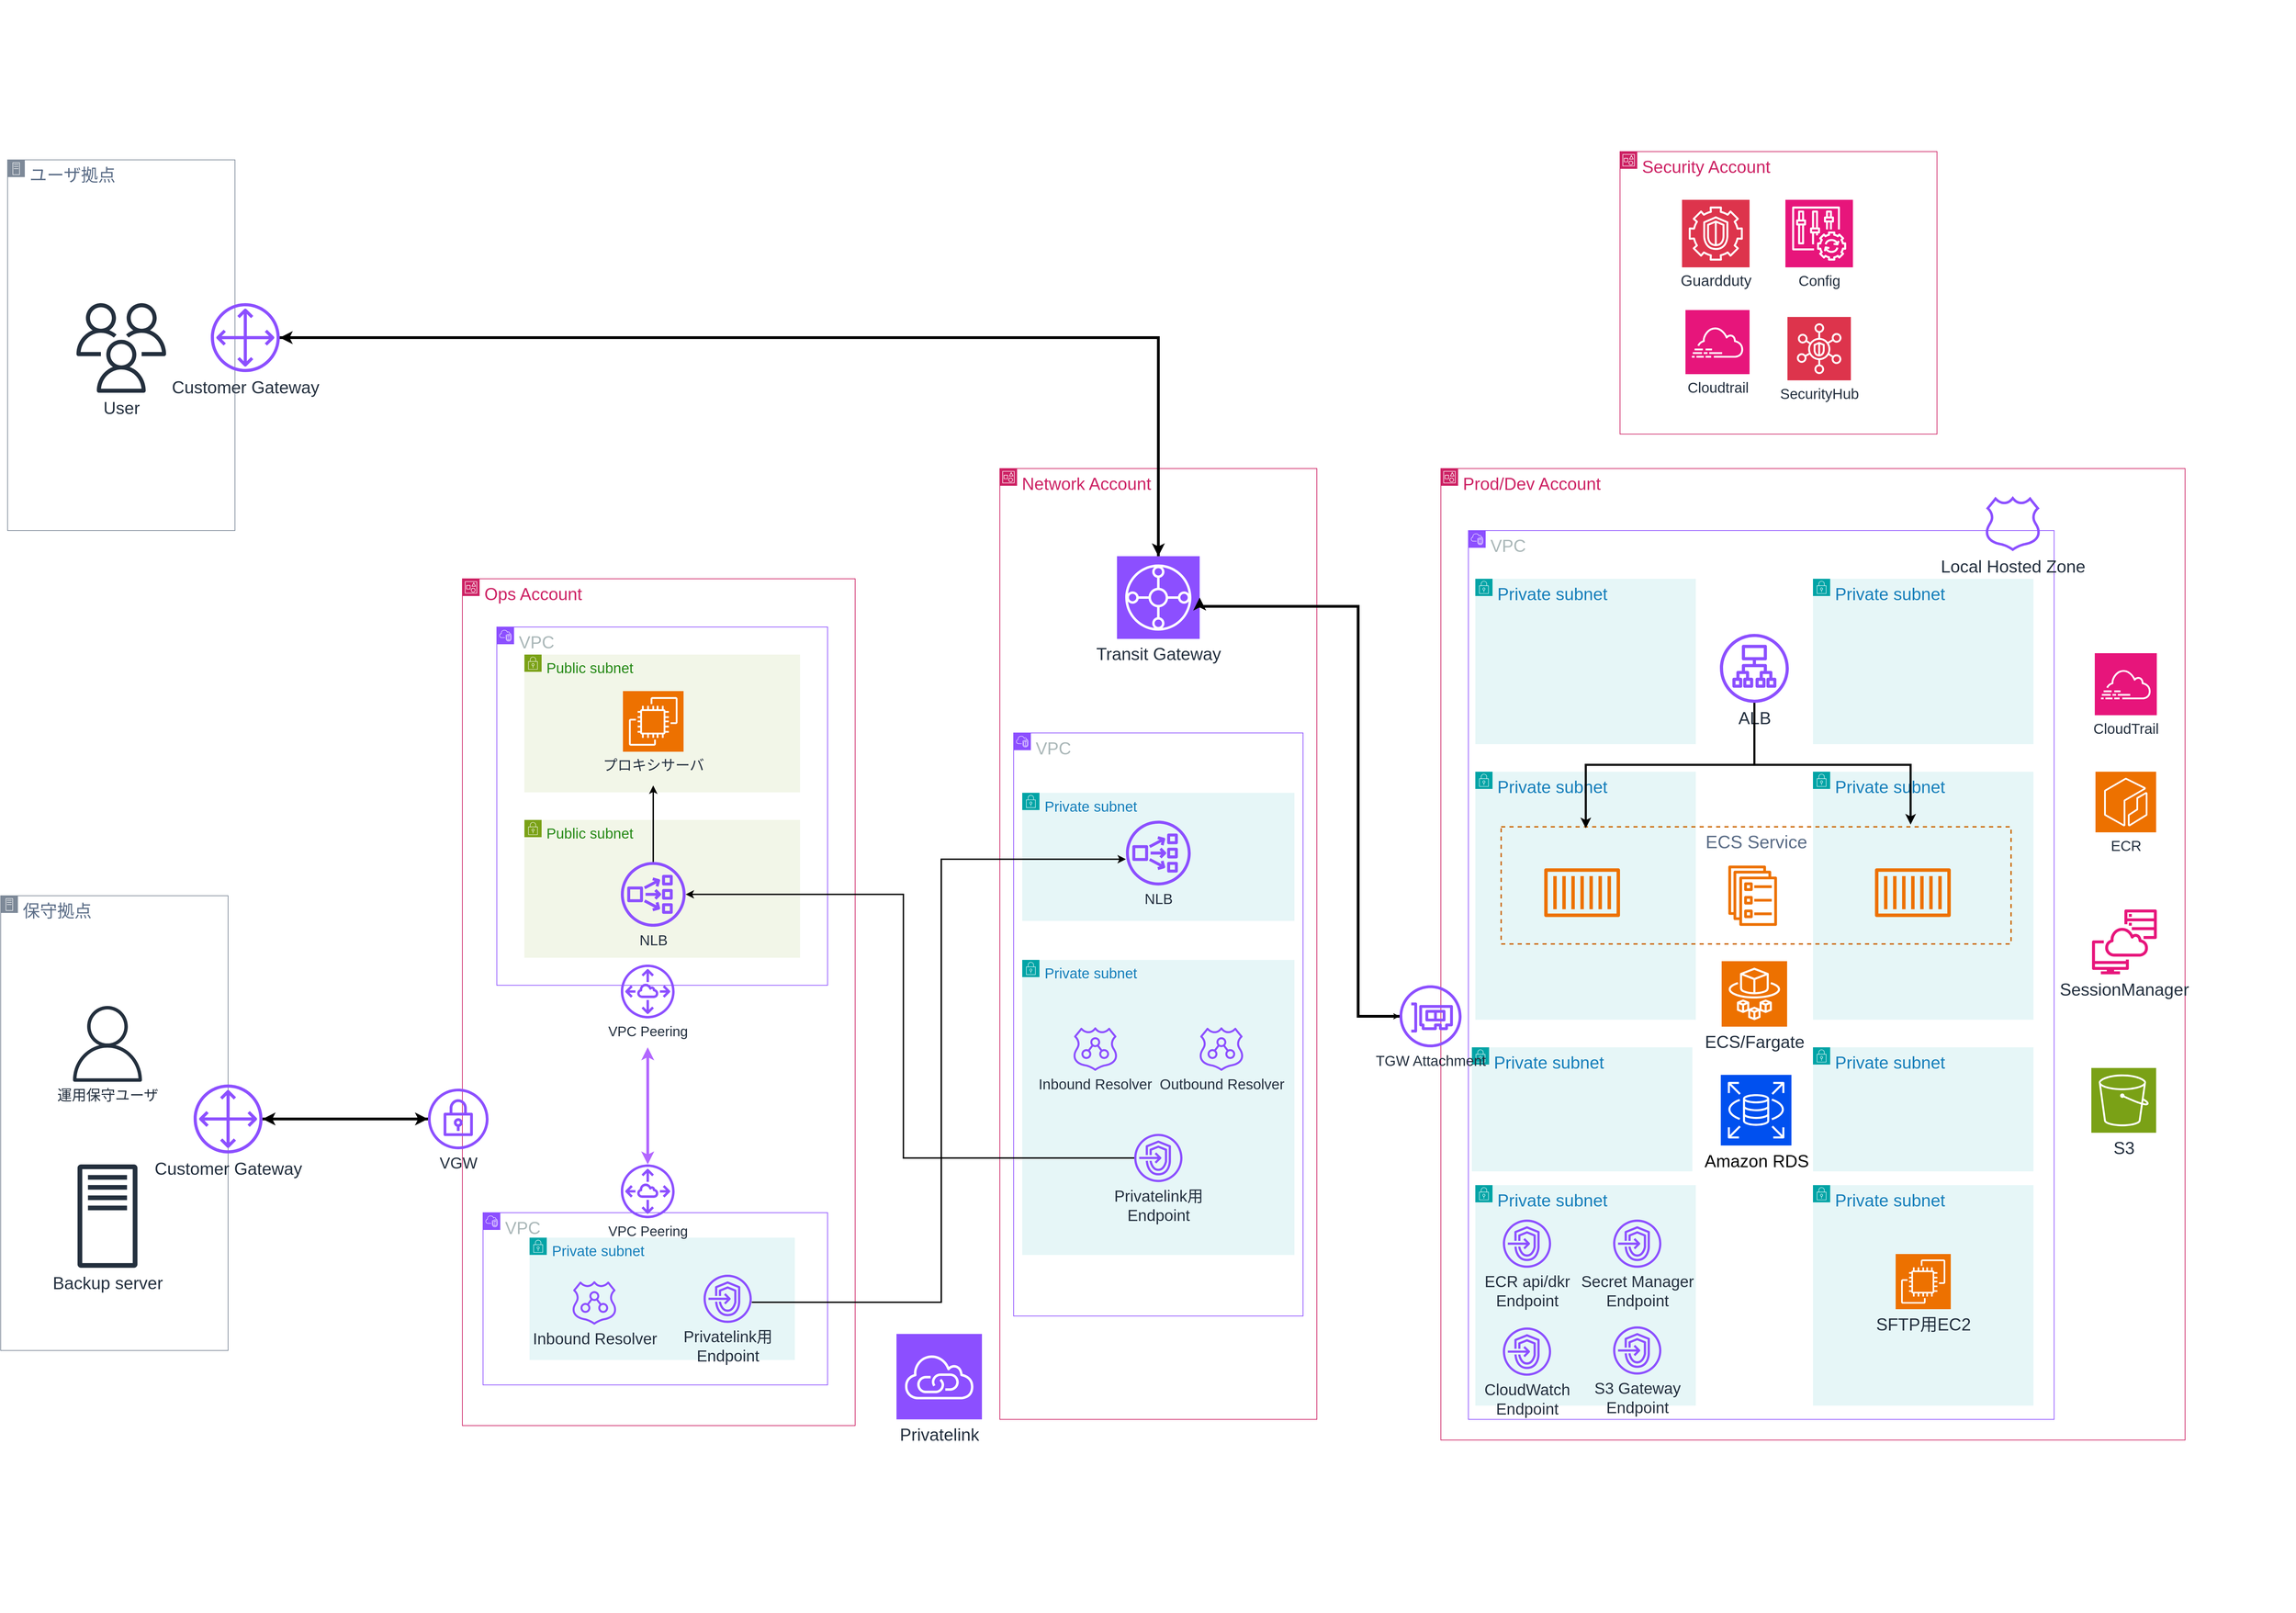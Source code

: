 <mxfile version="28.1.1">
  <diagram name="ページ1" id="Np5TsxLy-JRGm1ShPn-a">
    <mxGraphModel dx="4365" dy="2028" grid="1" gridSize="10" guides="1" tooltips="1" connect="1" arrows="1" fold="1" page="1" pageScale="1" pageWidth="800" pageHeight="800" math="0" shadow="0">
      <root>
        <mxCell id="0" />
        <mxCell id="1" parent="0" />
        <mxCell id="kfL9vk0gZXahbtun0VQe-73" value="Private subnet" style="points=[[0,0],[0.25,0],[0.5,0],[0.75,0],[1,0],[1,0.25],[1,0.5],[1,0.75],[1,1],[0.75,1],[0.5,1],[0.25,1],[0,1],[0,0.75],[0,0.5],[0,0.25]];outlineConnect=0;gradientColor=none;html=1;whiteSpace=wrap;fontSize=25;fontStyle=0;container=0;pointerEvents=0;collapsible=0;recursiveResize=0;shape=mxgraph.aws4.group;grIcon=mxgraph.aws4.group_security_group;grStroke=0;strokeColor=#00A4A6;fillColor=#E6F6F7;verticalAlign=top;align=left;spacingLeft=30;fontColor=#147EBA;dashed=0;" vertex="1" parent="1">
          <mxGeometry x="1995" y="1560" width="320" height="180" as="geometry" />
        </mxCell>
        <mxCell id="kfL9vk0gZXahbtun0VQe-74" value="Private subnet" style="points=[[0,0],[0.25,0],[0.5,0],[0.75,0],[1,0],[1,0.25],[1,0.5],[1,0.75],[1,1],[0.75,1],[0.5,1],[0.25,1],[0,1],[0,0.75],[0,0.5],[0,0.25]];outlineConnect=0;gradientColor=none;html=1;whiteSpace=wrap;fontSize=25;fontStyle=0;container=0;pointerEvents=0;collapsible=0;recursiveResize=0;shape=mxgraph.aws4.group;grIcon=mxgraph.aws4.group_security_group;grStroke=0;strokeColor=#00A4A6;fillColor=#E6F6F7;verticalAlign=top;align=left;spacingLeft=30;fontColor=#147EBA;dashed=0;" vertex="1" parent="1">
          <mxGeometry x="2490" y="1560" width="320" height="180" as="geometry" />
        </mxCell>
        <mxCell id="kfL9vk0gZXahbtun0VQe-71" value="Private subnet" style="points=[[0,0],[0.25,0],[0.5,0],[0.75,0],[1,0],[1,0.25],[1,0.5],[1,0.75],[1,1],[0.75,1],[0.5,1],[0.25,1],[0,1],[0,0.75],[0,0.5],[0,0.25]];outlineConnect=0;gradientColor=none;html=1;whiteSpace=wrap;fontSize=25;fontStyle=0;container=0;pointerEvents=0;collapsible=0;recursiveResize=0;shape=mxgraph.aws4.group;grIcon=mxgraph.aws4.group_security_group;grStroke=0;strokeColor=#00A4A6;fillColor=#E6F6F7;verticalAlign=top;align=left;spacingLeft=30;fontColor=#147EBA;dashed=0;" vertex="1" parent="1">
          <mxGeometry x="2000" y="1160" width="320" height="360" as="geometry" />
        </mxCell>
        <mxCell id="kfL9vk0gZXahbtun0VQe-72" value="Private subnet" style="points=[[0,0],[0.25,0],[0.5,0],[0.75,0],[1,0],[1,0.25],[1,0.5],[1,0.75],[1,1],[0.75,1],[0.5,1],[0.25,1],[0,1],[0,0.75],[0,0.5],[0,0.25]];outlineConnect=0;gradientColor=none;html=1;whiteSpace=wrap;fontSize=25;fontStyle=0;container=0;pointerEvents=0;collapsible=0;recursiveResize=0;shape=mxgraph.aws4.group;grIcon=mxgraph.aws4.group_security_group;grStroke=0;strokeColor=#00A4A6;fillColor=#E6F6F7;verticalAlign=top;align=left;spacingLeft=30;fontColor=#147EBA;dashed=0;" vertex="1" parent="1">
          <mxGeometry x="2490" y="1160" width="320" height="360" as="geometry" />
        </mxCell>
        <mxCell id="kfL9vk0gZXahbtun0VQe-1" value="VPC" style="points=[[0,0],[0.25,0],[0.5,0],[0.75,0],[1,0],[1,0.25],[1,0.5],[1,0.75],[1,1],[0.75,1],[0.5,1],[0.25,1],[0,1],[0,0.75],[0,0.5],[0,0.25]];outlineConnect=0;gradientColor=none;html=1;whiteSpace=wrap;fontSize=25;fontStyle=0;container=1;pointerEvents=0;collapsible=0;recursiveResize=0;shape=mxgraph.aws4.group;grIcon=mxgraph.aws4.group_vpc2;strokeColor=#8C4FFF;fillColor=none;verticalAlign=top;align=left;spacingLeft=30;fontColor=#AAB7B8;dashed=0;" vertex="1" parent="1">
          <mxGeometry x="1990" y="810" width="850" height="1290" as="geometry" />
        </mxCell>
        <mxCell id="kfL9vk0gZXahbtun0VQe-3" style="edgeStyle=orthogonalEdgeStyle;rounded=0;orthogonalLoop=1;jettySize=auto;html=1;exitX=0.5;exitY=1;exitDx=0;exitDy=0;fontSize=25;" edge="1" parent="1">
          <mxGeometry relative="1" as="geometry">
            <mxPoint x="40" y="1800" as="sourcePoint" />
            <mxPoint x="40" y="1800" as="targetPoint" />
          </mxGeometry>
        </mxCell>
        <mxCell id="kfL9vk0gZXahbtun0VQe-4" value="Amazon RDS" style="sketch=0;points=[[0,0,0],[0.25,0,0],[0.5,0,0],[0.75,0,0],[1,0,0],[0,1,0],[0.25,1,0],[0.5,1,0],[0.75,1,0],[1,1,0],[0,0.25,0],[0,0.5,0],[0,0.75,0],[1,0.25,0],[1,0.5,0],[1,0.75,0]];outlineConnect=0;fillColor=#0050ef;strokeColor=#FFFFFF;dashed=0;verticalLabelPosition=bottom;verticalAlign=top;align=center;html=1;fontSize=25;fontStyle=0;aspect=fixed;shape=mxgraph.aws4.resourceIcon;resIcon=mxgraph.aws4.rds;fontColor=light-dark(#000000, #121212);" vertex="1" parent="1">
          <mxGeometry x="2356.25" y="1600" width="102.5" height="102.5" as="geometry" />
        </mxCell>
        <mxCell id="kfL9vk0gZXahbtun0VQe-5" value="" style="sketch=0;outlineConnect=0;fontColor=#232F3E;gradientColor=none;fillColor=#ED7100;strokeColor=none;dashed=0;verticalLabelPosition=bottom;verticalAlign=top;align=center;html=1;fontSize=25;fontStyle=0;aspect=fixed;pointerEvents=1;shape=mxgraph.aws4.ecs_service;" vertex="1" parent="1">
          <mxGeometry x="2365" y="1296.25" width="75" height="87.5" as="geometry" />
        </mxCell>
        <mxCell id="kfL9vk0gZXahbtun0VQe-6" value="ALB" style="sketch=0;outlineConnect=0;fontColor=#232F3E;gradientColor=none;fillColor=#8C4FFF;strokeColor=none;dashed=0;verticalLabelPosition=bottom;verticalAlign=top;align=center;html=1;fontSize=25;fontStyle=0;aspect=fixed;pointerEvents=1;shape=mxgraph.aws4.application_load_balancer;" vertex="1" parent="1">
          <mxGeometry x="2355" y="960" width="100" height="100" as="geometry" />
        </mxCell>
        <mxCell id="kfL9vk0gZXahbtun0VQe-7" value="Private subnet" style="points=[[0,0],[0.25,0],[0.5,0],[0.75,0],[1,0],[1,0.25],[1,0.5],[1,0.75],[1,1],[0.75,1],[0.5,1],[0.25,1],[0,1],[0,0.75],[0,0.5],[0,0.25]];outlineConnect=0;gradientColor=none;html=1;whiteSpace=wrap;fontSize=25;fontStyle=0;container=0;pointerEvents=0;collapsible=0;recursiveResize=0;shape=mxgraph.aws4.group;grIcon=mxgraph.aws4.group_security_group;grStroke=0;strokeColor=#00A4A6;fillColor=#E6F6F7;verticalAlign=top;align=left;spacingLeft=30;fontColor=#147EBA;dashed=0;" vertex="1" parent="1">
          <mxGeometry x="2000" y="880" width="320" height="240" as="geometry" />
        </mxCell>
        <mxCell id="kfL9vk0gZXahbtun0VQe-9" value="S3&lt;div&gt;&lt;br&gt;&lt;/div&gt;" style="sketch=0;points=[[0,0,0],[0.25,0,0],[0.5,0,0],[0.75,0,0],[1,0,0],[0,1,0],[0.25,1,0],[0.5,1,0],[0.75,1,0],[1,1,0],[0,0.25,0],[0,0.5,0],[0,0.75,0],[1,0.25,0],[1,0.5,0],[1,0.75,0]];outlineConnect=0;fontColor=#232F3E;fillColor=#7AA116;strokeColor=#ffffff;dashed=0;verticalLabelPosition=bottom;verticalAlign=top;align=center;html=1;fontSize=25;fontStyle=0;aspect=fixed;shape=mxgraph.aws4.resourceIcon;resIcon=mxgraph.aws4.s3;" vertex="1" parent="1">
          <mxGeometry x="2894" y="1590" width="94" height="94" as="geometry" />
        </mxCell>
        <mxCell id="kfL9vk0gZXahbtun0VQe-11" value="" style="sketch=0;outlineConnect=0;fontColor=#232F3E;gradientColor=none;fillColor=#ED7100;strokeColor=none;dashed=0;verticalLabelPosition=bottom;verticalAlign=top;align=center;html=1;fontSize=25;fontStyle=0;aspect=fixed;pointerEvents=1;shape=mxgraph.aws4.container_1;" vertex="1" parent="1">
          <mxGeometry x="2100" y="1296.25" width="110" height="78.57" as="geometry" />
        </mxCell>
        <mxCell id="kfL9vk0gZXahbtun0VQe-26" value="ECS/Fargate" style="sketch=0;points=[[0,0,0],[0.25,0,0],[0.5,0,0],[0.75,0,0],[1,0,0],[0,1,0],[0.25,1,0],[0.5,1,0],[0.75,1,0],[1,1,0],[0,0.25,0],[0,0.5,0],[0,0.75,0],[1,0.25,0],[1,0.5,0],[1,0.75,0]];outlineConnect=0;fontColor=#232F3E;fillColor=#ED7100;strokeColor=#ffffff;dashed=0;verticalLabelPosition=bottom;verticalAlign=top;align=center;html=1;fontSize=25;fontStyle=0;aspect=fixed;shape=mxgraph.aws4.resourceIcon;resIcon=mxgraph.aws4.fargate;" vertex="1" parent="1">
          <mxGeometry x="2357.5" y="1435" width="95" height="95" as="geometry" />
        </mxCell>
        <mxCell id="kfL9vk0gZXahbtun0VQe-33" value="&lt;span style=&quot;background-color: transparent; color: light-dark(rgb(205, 34, 100), rgb(255, 137, 194));&quot;&gt;Prod/Dev Account&lt;/span&gt;" style="points=[[0,0],[0.25,0],[0.5,0],[0.75,0],[1,0],[1,0.25],[1,0.5],[1,0.75],[1,1],[0.75,1],[0.5,1],[0.25,1],[0,1],[0,0.75],[0,0.5],[0,0.25]];outlineConnect=0;gradientColor=none;html=1;whiteSpace=wrap;fontSize=25;fontStyle=0;container=0;pointerEvents=0;collapsible=0;recursiveResize=0;shape=mxgraph.aws4.group;grIcon=mxgraph.aws4.group_account;strokeColor=#CD2264;fillColor=none;verticalAlign=top;align=left;spacingLeft=30;fontColor=#CD2264;dashed=0;" vertex="1" parent="1">
          <mxGeometry x="1950" y="720" width="1080" height="1410" as="geometry" />
        </mxCell>
        <mxCell id="kfL9vk0gZXahbtun0VQe-35" value="SessionManager" style="sketch=0;outlineConnect=0;fontColor=#232F3E;gradientColor=none;fillColor=#E7157B;strokeColor=none;dashed=0;verticalLabelPosition=bottom;verticalAlign=top;align=center;html=1;fontSize=25;fontStyle=0;aspect=fixed;pointerEvents=1;shape=mxgraph.aws4.systems_manager_session_manager;whiteSpace=wrap;" vertex="1" parent="1">
          <mxGeometry x="2895" y="1360" width="94" height="94" as="geometry" />
        </mxCell>
        <mxCell id="kfL9vk0gZXahbtun0VQe-36" value="ユーザ拠点" style="points=[[0,0],[0.25,0],[0.5,0],[0.75,0],[1,0],[1,0.25],[1,0.5],[1,0.75],[1,1],[0.75,1],[0.5,1],[0.25,1],[0,1],[0,0.75],[0,0.5],[0,0.25]];outlineConnect=0;gradientColor=none;html=1;whiteSpace=wrap;fontSize=25;fontStyle=0;container=1;pointerEvents=0;collapsible=0;recursiveResize=0;shape=mxgraph.aws4.group;grIcon=mxgraph.aws4.group_on_premise;strokeColor=#7D8998;fillColor=none;verticalAlign=top;align=left;spacingLeft=30;fontColor=#5A6C86;dashed=0;" vertex="1" parent="1">
          <mxGeometry x="-130" y="272" width="330" height="538" as="geometry" />
        </mxCell>
        <mxCell id="kfL9vk0gZXahbtun0VQe-37" value="User" style="sketch=0;outlineConnect=0;fontColor=#232F3E;gradientColor=none;fillColor=#232F3D;strokeColor=none;dashed=0;verticalLabelPosition=bottom;verticalAlign=top;align=center;html=1;fontSize=25;fontStyle=0;aspect=fixed;pointerEvents=1;shape=mxgraph.aws4.users;" vertex="1" parent="kfL9vk0gZXahbtun0VQe-36">
          <mxGeometry x="100" y="208" width="130" height="130" as="geometry" />
        </mxCell>
        <mxCell id="kfL9vk0gZXahbtun0VQe-66" value="" style="rounded=0;whiteSpace=wrap;html=1;fillColor=none;strokeColor=none;" vertex="1" parent="1">
          <mxGeometry x="3160" y="765" width="30" height="60" as="geometry" />
        </mxCell>
        <mxCell id="kfL9vk0gZXahbtun0VQe-67" value="" style="rounded=0;whiteSpace=wrap;html=1;fillColor=none;strokeColor=none;" vertex="1" parent="1">
          <mxGeometry x="1880" y="40" width="30" height="60" as="geometry" />
        </mxCell>
        <mxCell id="kfL9vk0gZXahbtun0VQe-68" value="" style="rounded=0;whiteSpace=wrap;html=1;fillColor=none;strokeColor=none;" vertex="1" parent="1">
          <mxGeometry x="1870" y="2020" width="30" height="60" as="geometry" />
        </mxCell>
        <mxCell id="kfL9vk0gZXahbtun0VQe-69" value="" style="rounded=0;whiteSpace=wrap;html=1;fillColor=none;strokeColor=none;" vertex="1" parent="1">
          <mxGeometry x="640" y="910" width="30" height="60" as="geometry" />
        </mxCell>
        <mxCell id="kfL9vk0gZXahbtun0VQe-70" value="Private subnet" style="points=[[0,0],[0.25,0],[0.5,0],[0.75,0],[1,0],[1,0.25],[1,0.5],[1,0.75],[1,1],[0.75,1],[0.5,1],[0.25,1],[0,1],[0,0.75],[0,0.5],[0,0.25]];outlineConnect=0;gradientColor=none;html=1;whiteSpace=wrap;fontSize=25;fontStyle=0;container=0;pointerEvents=0;collapsible=0;recursiveResize=0;shape=mxgraph.aws4.group;grIcon=mxgraph.aws4.group_security_group;grStroke=0;strokeColor=#00A4A6;fillColor=#E6F6F7;verticalAlign=top;align=left;spacingLeft=30;fontColor=#147EBA;dashed=0;" vertex="1" parent="1">
          <mxGeometry x="2490" y="880" width="320" height="240" as="geometry" />
        </mxCell>
        <mxCell id="kfL9vk0gZXahbtun0VQe-25" value="ECS Service" style="fillColor=none;strokeColor=#CC6600;dashed=1;verticalAlign=top;fontStyle=0;fontColor=#5A6C86;whiteSpace=wrap;html=1;fontSize=26;container=0;strokeWidth=2;" vertex="1" parent="1">
          <mxGeometry x="2037.5" y="1240" width="740" height="170" as="geometry" />
        </mxCell>
        <mxCell id="kfL9vk0gZXahbtun0VQe-79" value="" style="sketch=0;outlineConnect=0;fontColor=#232F3E;gradientColor=none;fillColor=#ED7100;strokeColor=none;dashed=0;verticalLabelPosition=bottom;verticalAlign=top;align=center;html=1;fontSize=25;fontStyle=0;aspect=fixed;pointerEvents=1;shape=mxgraph.aws4.container_1;" vertex="1" parent="1">
          <mxGeometry x="2580" y="1296.25" width="110" height="78.57" as="geometry" />
        </mxCell>
        <mxCell id="kfL9vk0gZXahbtun0VQe-81" value="Private subnet" style="points=[[0,0],[0.25,0],[0.5,0],[0.75,0],[1,0],[1,0.25],[1,0.5],[1,0.75],[1,1],[0.75,1],[0.5,1],[0.25,1],[0,1],[0,0.75],[0,0.5],[0,0.25]];outlineConnect=0;gradientColor=none;html=1;whiteSpace=wrap;fontSize=25;fontStyle=0;container=0;pointerEvents=0;collapsible=0;recursiveResize=0;shape=mxgraph.aws4.group;grIcon=mxgraph.aws4.group_security_group;grStroke=0;strokeColor=#00A4A6;fillColor=#E6F6F7;verticalAlign=top;align=left;spacingLeft=30;fontColor=#147EBA;dashed=0;" vertex="1" parent="1">
          <mxGeometry x="2000" y="1760" width="320" height="320" as="geometry" />
        </mxCell>
        <mxCell id="kfL9vk0gZXahbtun0VQe-82" value="Private subnet" style="points=[[0,0],[0.25,0],[0.5,0],[0.75,0],[1,0],[1,0.25],[1,0.5],[1,0.75],[1,1],[0.75,1],[0.5,1],[0.25,1],[0,1],[0,0.75],[0,0.5],[0,0.25]];outlineConnect=0;gradientColor=none;html=1;whiteSpace=wrap;fontSize=25;fontStyle=0;container=0;pointerEvents=0;collapsible=0;recursiveResize=0;shape=mxgraph.aws4.group;grIcon=mxgraph.aws4.group_security_group;grStroke=0;strokeColor=#00A4A6;fillColor=#E6F6F7;verticalAlign=top;align=left;spacingLeft=30;fontColor=#147EBA;dashed=0;" vertex="1" parent="1">
          <mxGeometry x="2490" y="1760" width="320" height="320" as="geometry" />
        </mxCell>
        <mxCell id="kfL9vk0gZXahbtun0VQe-16" value="SFTP用EC2" style="sketch=0;points=[[0,0,0],[0.25,0,0],[0.5,0,0],[0.75,0,0],[1,0,0],[0,1,0],[0.25,1,0],[0.5,1,0],[0.75,1,0],[1,1,0],[0,0.25,0],[0,0.5,0],[0,0.75,0],[1,0.25,0],[1,0.5,0],[1,0.75,0]];outlineConnect=0;fontColor=#232F3E;fillColor=#ED7100;strokeColor=#ffffff;dashed=0;verticalLabelPosition=bottom;verticalAlign=top;align=center;html=1;fontSize=25;fontStyle=0;aspect=fixed;shape=mxgraph.aws4.resourceIcon;resIcon=mxgraph.aws4.ec2;" vertex="1" parent="1">
          <mxGeometry x="2610" y="1860" width="80" height="80" as="geometry" />
        </mxCell>
        <mxCell id="kfL9vk0gZXahbtun0VQe-15" value="S3 Gateway&lt;br&gt;Endpoint" style="sketch=0;outlineConnect=0;fontColor=#232F3E;gradientColor=none;fillColor=#8C4FFF;strokeColor=none;dashed=0;verticalLabelPosition=bottom;verticalAlign=top;align=center;html=1;fontSize=23;fontStyle=0;aspect=fixed;pointerEvents=1;shape=mxgraph.aws4.endpoints;" vertex="1" parent="1">
          <mxGeometry x="2200" y="1965" width="70" height="70" as="geometry" />
        </mxCell>
        <mxCell id="kfL9vk0gZXahbtun0VQe-14" value="CloudWatch&lt;br&gt;Endpoint" style="sketch=0;outlineConnect=0;fontColor=#232F3E;gradientColor=none;fillColor=#8C4FFF;strokeColor=none;dashed=0;verticalLabelPosition=bottom;verticalAlign=top;align=center;html=1;fontSize=23;fontStyle=0;aspect=fixed;pointerEvents=1;shape=mxgraph.aws4.endpoints;" vertex="1" parent="1">
          <mxGeometry x="2040" y="1966.66" width="70" height="70" as="geometry" />
        </mxCell>
        <mxCell id="kfL9vk0gZXahbtun0VQe-12" value="Secret Manager&lt;br&gt;Endpoint" style="sketch=0;outlineConnect=0;fontColor=#232F3E;gradientColor=none;fillColor=#8C4FFF;strokeColor=none;dashed=0;verticalLabelPosition=bottom;verticalAlign=top;align=center;html=1;fontSize=23;fontStyle=0;aspect=fixed;pointerEvents=1;shape=mxgraph.aws4.endpoints;" vertex="1" parent="1">
          <mxGeometry x="2200" y="1810" width="70" height="70" as="geometry" />
        </mxCell>
        <mxCell id="kfL9vk0gZXahbtun0VQe-13" value="ECR api/dkr&lt;br&gt;Endpoint" style="sketch=0;outlineConnect=0;fontColor=#232F3E;gradientColor=none;fillColor=#8C4FFF;strokeColor=none;dashed=0;verticalLabelPosition=bottom;verticalAlign=top;align=center;html=1;fontSize=23;fontStyle=0;aspect=fixed;pointerEvents=1;shape=mxgraph.aws4.endpoints;" vertex="1" parent="1">
          <mxGeometry x="2040" y="1810" width="70" height="70" as="geometry" />
        </mxCell>
        <mxCell id="kfL9vk0gZXahbtun0VQe-32" value="Local Hosted Zone" style="sketch=0;outlineConnect=0;fontColor=#232F3E;gradientColor=none;fillColor=#8C4FFF;strokeColor=none;dashed=0;verticalLabelPosition=bottom;verticalAlign=top;align=center;html=1;fontSize=25;fontStyle=0;aspect=fixed;pointerEvents=1;shape=mxgraph.aws4.hosted_zone;" vertex="1" parent="1">
          <mxGeometry x="2740" y="760" width="80" height="80" as="geometry" />
        </mxCell>
        <mxCell id="kfL9vk0gZXahbtun0VQe-85" value="ECR" style="sketch=0;points=[[0,0,0],[0.25,0,0],[0.5,0,0],[0.75,0,0],[1,0,0],[0,1,0],[0.25,1,0],[0.5,1,0],[0.75,1,0],[1,1,0],[0,0.25,0],[0,0.5,0],[0,0.75,0],[1,0.25,0],[1,0.5,0],[1,0.75,0]];outlineConnect=0;fontColor=#232F3E;fillColor=#ED7100;strokeColor=#ffffff;dashed=0;verticalLabelPosition=bottom;verticalAlign=top;align=center;html=1;fontSize=21;fontStyle=0;aspect=fixed;shape=mxgraph.aws4.resourceIcon;resIcon=mxgraph.aws4.ecr;" vertex="1" parent="1">
          <mxGeometry x="2900" y="1160" width="88" height="88" as="geometry" />
        </mxCell>
        <mxCell id="kfL9vk0gZXahbtun0VQe-87" value="CloudTrail" style="sketch=0;points=[[0,0,0],[0.25,0,0],[0.5,0,0],[0.75,0,0],[1,0,0],[0,1,0],[0.25,1,0],[0.5,1,0],[0.75,1,0],[1,1,0],[0,0.25,0],[0,0.5,0],[0,0.75,0],[1,0.25,0],[1,0.5,0],[1,0.75,0]];points=[[0,0,0],[0.25,0,0],[0.5,0,0],[0.75,0,0],[1,0,0],[0,1,0],[0.25,1,0],[0.5,1,0],[0.75,1,0],[1,1,0],[0,0.25,0],[0,0.5,0],[0,0.75,0],[1,0.25,0],[1,0.5,0],[1,0.75,0]];outlineConnect=0;fontColor=#232F3E;fillColor=#E7157B;strokeColor=#ffffff;dashed=0;verticalLabelPosition=bottom;verticalAlign=top;align=center;html=1;fontSize=21;fontStyle=0;aspect=fixed;shape=mxgraph.aws4.resourceIcon;resIcon=mxgraph.aws4.cloudtrail;" vertex="1" parent="1">
          <mxGeometry x="2899" y="988" width="90" height="90" as="geometry" />
        </mxCell>
        <mxCell id="kfL9vk0gZXahbtun0VQe-88" style="edgeStyle=orthogonalEdgeStyle;rounded=0;orthogonalLoop=1;jettySize=auto;html=1;exitX=0.5;exitY=1;exitDx=0;exitDy=0;exitPerimeter=0;" edge="1" parent="1" source="kfL9vk0gZXahbtun0VQe-85" target="kfL9vk0gZXahbtun0VQe-85">
          <mxGeometry relative="1" as="geometry" />
        </mxCell>
        <mxCell id="kfL9vk0gZXahbtun0VQe-48" value="TGW Attachment" style="sketch=0;outlineConnect=0;fontColor=#232F3E;gradientColor=none;fillColor=#8C4FFF;strokeColor=none;dashed=0;verticalLabelPosition=bottom;verticalAlign=top;align=center;html=1;fontSize=21;fontStyle=0;aspect=fixed;pointerEvents=1;shape=mxgraph.aws4.elastic_network_interface;" vertex="1" parent="1">
          <mxGeometry x="1890" y="1470" width="90" height="90" as="geometry" />
        </mxCell>
        <mxCell id="kfL9vk0gZXahbtun0VQe-99" value="保守拠点" style="points=[[0,0],[0.25,0],[0.5,0],[0.75,0],[1,0],[1,0.25],[1,0.5],[1,0.75],[1,1],[0.75,1],[0.5,1],[0.25,1],[0,1],[0,0.75],[0,0.5],[0,0.25]];outlineConnect=0;gradientColor=none;html=1;whiteSpace=wrap;fontSize=25;fontStyle=0;container=1;pointerEvents=0;collapsible=0;recursiveResize=0;shape=mxgraph.aws4.group;grIcon=mxgraph.aws4.group_on_premise;strokeColor=#7D8998;fillColor=none;verticalAlign=top;align=left;spacingLeft=30;fontColor=#5A6C86;dashed=0;" vertex="1" parent="1">
          <mxGeometry x="-140" y="1340" width="330" height="660" as="geometry" />
        </mxCell>
        <mxCell id="kfL9vk0gZXahbtun0VQe-103" value="運用保守ユーザ" style="sketch=0;outlineConnect=0;fontColor=#232F3E;gradientColor=none;fillColor=#232F3D;strokeColor=none;dashed=0;verticalLabelPosition=bottom;verticalAlign=top;align=center;html=1;fontSize=21;fontStyle=0;aspect=fixed;pointerEvents=1;shape=mxgraph.aws4.user;" vertex="1" parent="kfL9vk0gZXahbtun0VQe-99">
          <mxGeometry x="100" y="160" width="110" height="110" as="geometry" />
        </mxCell>
        <mxCell id="kfL9vk0gZXahbtun0VQe-38" value="Backup server" style="sketch=0;outlineConnect=0;fontColor=#232F3E;gradientColor=none;fillColor=#232F3D;strokeColor=none;dashed=0;verticalLabelPosition=bottom;verticalAlign=top;align=center;html=1;fontSize=25;fontStyle=0;aspect=fixed;pointerEvents=1;shape=mxgraph.aws4.traditional_server;" vertex="1" parent="kfL9vk0gZXahbtun0VQe-99">
          <mxGeometry x="110" y="390" width="90" height="150" as="geometry" />
        </mxCell>
        <mxCell id="kfL9vk0gZXahbtun0VQe-104" value="" style="group" vertex="1" connectable="0" parent="1">
          <mxGeometry x="1310" y="720" width="460" height="1660" as="geometry" />
        </mxCell>
        <mxCell id="kfL9vk0gZXahbtun0VQe-2" value="Network Account" style="points=[[0,0],[0.25,0],[0.5,0],[0.75,0],[1,0],[1,0.25],[1,0.5],[1,0.75],[1,1],[0.75,1],[0.5,1],[0.25,1],[0,1],[0,0.75],[0,0.5],[0,0.25]];outlineConnect=0;gradientColor=none;html=1;whiteSpace=wrap;fontSize=25;fontStyle=0;container=1;pointerEvents=0;collapsible=0;recursiveResize=0;shape=mxgraph.aws4.group;grIcon=mxgraph.aws4.group_account;strokeColor=#CD2264;fillColor=none;verticalAlign=top;align=left;spacingLeft=30;fontColor=#CD2264;dashed=0;" vertex="1" parent="kfL9vk0gZXahbtun0VQe-104">
          <mxGeometry width="460" height="1380" as="geometry" />
        </mxCell>
        <mxCell id="kfL9vk0gZXahbtun0VQe-46" value="Transit Gateway" style="sketch=0;points=[[0,0,0],[0.25,0,0],[0.5,0,0],[0.75,0,0],[1,0,0],[0,1,0],[0.25,1,0],[0.5,1,0],[0.75,1,0],[1,1,0],[0,0.25,0],[0,0.5,0],[0,0.75,0],[1,0.25,0],[1,0.5,0],[1,0.75,0]];outlineConnect=0;fontColor=#232F3E;fillColor=#8C4FFF;strokeColor=#ffffff;dashed=0;verticalLabelPosition=bottom;verticalAlign=top;align=center;html=1;fontSize=25;fontStyle=0;aspect=fixed;shape=mxgraph.aws4.resourceIcon;resIcon=mxgraph.aws4.transit_gateway;" vertex="1" parent="kfL9vk0gZXahbtun0VQe-104">
          <mxGeometry x="170" y="127.265" width="120" height="120" as="geometry" />
        </mxCell>
        <mxCell id="kfL9vk0gZXahbtun0VQe-57" value="VPC" style="points=[[0,0],[0.25,0],[0.5,0],[0.75,0],[1,0],[1,0.25],[1,0.5],[1,0.75],[1,1],[0.75,1],[0.5,1],[0.25,1],[0,1],[0,0.75],[0,0.5],[0,0.25]];outlineConnect=0;gradientColor=none;html=1;whiteSpace=wrap;fontSize=25;fontStyle=0;container=0;pointerEvents=0;collapsible=0;recursiveResize=0;shape=mxgraph.aws4.group;grIcon=mxgraph.aws4.group_vpc2;strokeColor=#8C4FFF;fillColor=none;verticalAlign=top;align=left;spacingLeft=30;fontColor=#AAB7B8;dashed=0;" vertex="1" parent="kfL9vk0gZXahbtun0VQe-104">
          <mxGeometry x="20" y="383.81" width="420" height="846.19" as="geometry" />
        </mxCell>
        <mxCell id="kfL9vk0gZXahbtun0VQe-56" value="Private subnet" style="points=[[0,0],[0.25,0],[0.5,0],[0.75,0],[1,0],[1,0.25],[1,0.5],[1,0.75],[1,1],[0.75,1],[0.5,1],[0.25,1],[0,1],[0,0.75],[0,0.5],[0,0.25]];outlineConnect=0;gradientColor=none;html=1;whiteSpace=wrap;fontSize=21;fontStyle=0;container=1;pointerEvents=0;collapsible=0;recursiveResize=0;shape=mxgraph.aws4.group;grIcon=mxgraph.aws4.group_security_group;grStroke=0;strokeColor=#00A4A6;fillColor=#E6F6F7;verticalAlign=top;align=left;spacingLeft=30;fontColor=#147EBA;dashed=0;" vertex="1" parent="kfL9vk0gZXahbtun0VQe-104">
          <mxGeometry x="32.5" y="713.08" width="395" height="428.252" as="geometry" />
        </mxCell>
        <mxCell id="kfL9vk0gZXahbtun0VQe-58" value="Inbound Resolver" style="sketch=0;outlineConnect=0;fontColor=#232F3E;gradientColor=none;fillColor=#8C4FFF;strokeColor=none;dashed=0;verticalLabelPosition=bottom;verticalAlign=top;align=center;html=1;fontSize=21;fontStyle=0;aspect=fixed;pointerEvents=1;shape=mxgraph.aws4.route_53_resolver;" vertex="1" parent="kfL9vk0gZXahbtun0VQe-104">
          <mxGeometry x="106.964" y="811.056" width="63.04" height="63.04" as="geometry" />
        </mxCell>
        <mxCell id="kfL9vk0gZXahbtun0VQe-98" value="Outbound Resolver" style="sketch=0;outlineConnect=0;fontColor=#232F3E;gradientColor=none;fillColor=#8C4FFF;strokeColor=none;dashed=0;verticalLabelPosition=bottom;verticalAlign=top;align=center;html=1;fontSize=21;fontStyle=0;aspect=fixed;pointerEvents=1;shape=mxgraph.aws4.route_53_resolver;" vertex="1" parent="kfL9vk0gZXahbtun0VQe-104">
          <mxGeometry x="290" y="811.058" width="63.04" height="63.04" as="geometry" />
        </mxCell>
        <mxCell id="kfL9vk0gZXahbtun0VQe-130" value="Private subnet" style="points=[[0,0],[0.25,0],[0.5,0],[0.75,0],[1,0],[1,0.25],[1,0.5],[1,0.75],[1,1],[0.75,1],[0.5,1],[0.25,1],[0,1],[0,0.75],[0,0.5],[0,0.25]];outlineConnect=0;gradientColor=none;html=1;whiteSpace=wrap;fontSize=21;fontStyle=0;container=1;pointerEvents=0;collapsible=0;recursiveResize=0;shape=mxgraph.aws4.group;grIcon=mxgraph.aws4.group_security_group;grStroke=0;strokeColor=#00A4A6;fillColor=#E6F6F7;verticalAlign=top;align=left;spacingLeft=30;fontColor=#147EBA;dashed=0;" vertex="1" parent="kfL9vk0gZXahbtun0VQe-104">
          <mxGeometry x="32.5" y="470.673" width="395" height="185.845" as="geometry" />
        </mxCell>
        <mxCell id="kfL9vk0gZXahbtun0VQe-129" value="NLB" style="sketch=0;outlineConnect=0;fontColor=#232F3E;gradientColor=none;fillColor=#8C4FFF;strokeColor=none;dashed=0;verticalLabelPosition=bottom;verticalAlign=top;align=center;html=1;fontSize=21;fontStyle=0;aspect=fixed;pointerEvents=1;shape=mxgraph.aws4.network_load_balancer;" vertex="1" parent="kfL9vk0gZXahbtun0VQe-104">
          <mxGeometry x="183" y="511.074" width="94" height="94" as="geometry" />
        </mxCell>
        <mxCell id="kfL9vk0gZXahbtun0VQe-131" value="Privatelink用&lt;br&gt;Endpoint" style="sketch=0;outlineConnect=0;fontColor=#232F3E;gradientColor=none;fillColor=#8C4FFF;strokeColor=none;dashed=0;verticalLabelPosition=bottom;verticalAlign=top;align=center;html=1;fontSize=23;fontStyle=0;aspect=fixed;pointerEvents=1;shape=mxgraph.aws4.endpoints;" vertex="1" parent="kfL9vk0gZXahbtun0VQe-104">
          <mxGeometry x="195" y="965.587" width="70" height="70" as="geometry" />
        </mxCell>
        <mxCell id="kfL9vk0gZXahbtun0VQe-106" value="Ops Account" style="points=[[0,0],[0.25,0],[0.5,0],[0.75,0],[1,0],[1,0.25],[1,0.5],[1,0.75],[1,1],[0.75,1],[0.5,1],[0.25,1],[0,1],[0,0.75],[0,0.5],[0,0.25]];outlineConnect=0;gradientColor=none;html=1;whiteSpace=wrap;fontSize=25;fontStyle=0;container=1;pointerEvents=0;collapsible=0;recursiveResize=0;shape=mxgraph.aws4.group;grIcon=mxgraph.aws4.group_account;strokeColor=#CD2264;fillColor=none;verticalAlign=top;align=left;spacingLeft=30;fontColor=#CD2264;dashed=0;" vertex="1" parent="1">
          <mxGeometry x="530" y="880" width="570" height="1229" as="geometry" />
        </mxCell>
        <mxCell id="kfL9vk0gZXahbtun0VQe-111" value="VPC" style="points=[[0,0],[0.25,0],[0.5,0],[0.75,0],[1,0],[1,0.25],[1,0.5],[1,0.75],[1,1],[0.75,1],[0.5,1],[0.25,1],[0,1],[0,0.75],[0,0.5],[0,0.25]];outlineConnect=0;gradientColor=none;html=1;whiteSpace=wrap;fontSize=25;fontStyle=0;container=0;pointerEvents=0;collapsible=0;recursiveResize=0;shape=mxgraph.aws4.group;grIcon=mxgraph.aws4.group_vpc2;strokeColor=#8C4FFF;fillColor=none;verticalAlign=top;align=left;spacingLeft=30;fontColor=#AAB7B8;dashed=0;" vertex="1" parent="kfL9vk0gZXahbtun0VQe-106">
          <mxGeometry x="30" y="920" width="500" height="250" as="geometry" />
        </mxCell>
        <mxCell id="kfL9vk0gZXahbtun0VQe-112" value="VPC" style="points=[[0,0],[0.25,0],[0.5,0],[0.75,0],[1,0],[1,0.25],[1,0.5],[1,0.75],[1,1],[0.75,1],[0.5,1],[0.25,1],[0,1],[0,0.75],[0,0.5],[0,0.25]];outlineConnect=0;gradientColor=none;html=1;whiteSpace=wrap;fontSize=25;fontStyle=0;container=0;pointerEvents=0;collapsible=0;recursiveResize=0;shape=mxgraph.aws4.group;grIcon=mxgraph.aws4.group_vpc2;strokeColor=#8C4FFF;fillColor=none;verticalAlign=top;align=left;spacingLeft=30;fontColor=#AAB7B8;dashed=0;" vertex="1" parent="kfL9vk0gZXahbtun0VQe-106">
          <mxGeometry x="50" y="70" width="480" height="520" as="geometry" />
        </mxCell>
        <mxCell id="kfL9vk0gZXahbtun0VQe-113" value="Private subnet" style="points=[[0,0],[0.25,0],[0.5,0],[0.75,0],[1,0],[1,0.25],[1,0.5],[1,0.75],[1,1],[0.75,1],[0.5,1],[0.25,1],[0,1],[0,0.75],[0,0.5],[0,0.25]];outlineConnect=0;gradientColor=none;html=1;whiteSpace=wrap;fontSize=21;fontStyle=0;container=1;pointerEvents=0;collapsible=0;recursiveResize=0;shape=mxgraph.aws4.group;grIcon=mxgraph.aws4.group_security_group;grStroke=0;strokeColor=#00A4A6;fillColor=#E6F6F7;verticalAlign=top;align=left;spacingLeft=30;fontColor=#147EBA;dashed=0;" vertex="1" parent="kfL9vk0gZXahbtun0VQe-106">
          <mxGeometry x="97.5" y="956.26" width="385" height="177.48" as="geometry" />
        </mxCell>
        <mxCell id="kfL9vk0gZXahbtun0VQe-115" value="Inbound Resolver" style="sketch=0;outlineConnect=0;fontColor=#232F3E;gradientColor=none;fillColor=#8C4FFF;strokeColor=none;dashed=0;verticalLabelPosition=bottom;verticalAlign=top;align=center;html=1;fontSize=23;fontStyle=0;aspect=fixed;pointerEvents=1;shape=mxgraph.aws4.route_53_resolver;" vertex="1" parent="kfL9vk0gZXahbtun0VQe-113">
          <mxGeometry x="62.5" y="63.22" width="63.04" height="63.04" as="geometry" />
        </mxCell>
        <mxCell id="kfL9vk0gZXahbtun0VQe-117" value="Privatelink用&lt;br&gt;Endpoint" style="sketch=0;outlineConnect=0;fontColor=#232F3E;gradientColor=none;fillColor=#8C4FFF;strokeColor=none;dashed=0;verticalLabelPosition=bottom;verticalAlign=top;align=center;html=1;fontSize=23;fontStyle=0;aspect=fixed;pointerEvents=1;shape=mxgraph.aws4.endpoints;" vertex="1" parent="kfL9vk0gZXahbtun0VQe-113">
          <mxGeometry x="252.5" y="53.74" width="70" height="70" as="geometry" />
        </mxCell>
        <mxCell id="kfL9vk0gZXahbtun0VQe-118" value="Public subnet" style="points=[[0,0],[0.25,0],[0.5,0],[0.75,0],[1,0],[1,0.25],[1,0.5],[1,0.75],[1,1],[0.75,1],[0.5,1],[0.25,1],[0,1],[0,0.75],[0,0.5],[0,0.25]];outlineConnect=0;gradientColor=none;html=1;whiteSpace=wrap;fontSize=21;fontStyle=0;container=1;pointerEvents=0;collapsible=0;recursiveResize=0;shape=mxgraph.aws4.group;grIcon=mxgraph.aws4.group_security_group;grStroke=0;strokeColor=#7AA116;fillColor=#F2F6E8;verticalAlign=top;align=left;spacingLeft=30;fontColor=#248814;dashed=0;" vertex="1" parent="kfL9vk0gZXahbtun0VQe-106">
          <mxGeometry x="90" y="110" width="400" height="200" as="geometry" />
        </mxCell>
        <mxCell id="kfL9vk0gZXahbtun0VQe-127" value="プロキシサーバ" style="sketch=0;points=[[0,0,0],[0.25,0,0],[0.5,0,0],[0.75,0,0],[1,0,0],[0,1,0],[0.25,1,0],[0.5,1,0],[0.75,1,0],[1,1,0],[0,0.25,0],[0,0.5,0],[0,0.75,0],[1,0.25,0],[1,0.5,0],[1,0.75,0]];outlineConnect=0;fontColor=#232F3E;fillColor=#ED7100;strokeColor=#ffffff;dashed=0;verticalLabelPosition=bottom;verticalAlign=top;align=center;html=1;fontSize=21;fontStyle=0;aspect=fixed;shape=mxgraph.aws4.resourceIcon;resIcon=mxgraph.aws4.ec2;" vertex="1" parent="kfL9vk0gZXahbtun0VQe-118">
          <mxGeometry x="143" y="53" width="88" height="88" as="geometry" />
        </mxCell>
        <mxCell id="kfL9vk0gZXahbtun0VQe-126" value="Public subnet" style="points=[[0,0],[0.25,0],[0.5,0],[0.75,0],[1,0],[1,0.25],[1,0.5],[1,0.75],[1,1],[0.75,1],[0.5,1],[0.25,1],[0,1],[0,0.75],[0,0.5],[0,0.25]];outlineConnect=0;gradientColor=none;html=1;whiteSpace=wrap;fontSize=21;fontStyle=0;container=1;pointerEvents=0;collapsible=0;recursiveResize=0;shape=mxgraph.aws4.group;grIcon=mxgraph.aws4.group_security_group;grStroke=0;strokeColor=#7AA116;fillColor=#F2F6E8;verticalAlign=top;align=left;spacingLeft=30;fontColor=#248814;dashed=0;" vertex="1" parent="kfL9vk0gZXahbtun0VQe-106">
          <mxGeometry x="90" y="350" width="400" height="200" as="geometry" />
        </mxCell>
        <mxCell id="kfL9vk0gZXahbtun0VQe-128" value="NLB" style="sketch=0;outlineConnect=0;fontColor=#232F3E;gradientColor=none;fillColor=#8C4FFF;strokeColor=none;dashed=0;verticalLabelPosition=bottom;verticalAlign=top;align=center;html=1;fontSize=21;fontStyle=0;aspect=fixed;pointerEvents=1;shape=mxgraph.aws4.network_load_balancer;" vertex="1" parent="kfL9vk0gZXahbtun0VQe-126">
          <mxGeometry x="140" y="61" width="94" height="94" as="geometry" />
        </mxCell>
        <mxCell id="kfL9vk0gZXahbtun0VQe-137" style="edgeStyle=orthogonalEdgeStyle;rounded=0;orthogonalLoop=1;jettySize=auto;html=1;strokeWidth=2;" edge="1" parent="kfL9vk0gZXahbtun0VQe-106" source="kfL9vk0gZXahbtun0VQe-128">
          <mxGeometry relative="1" as="geometry">
            <mxPoint x="277" y="300" as="targetPoint" />
          </mxGeometry>
        </mxCell>
        <mxCell id="kfL9vk0gZXahbtun0VQe-144" value="VPC Peering" style="sketch=0;outlineConnect=0;fontColor=#232F3E;gradientColor=none;fillColor=#8C4FFF;strokeColor=none;dashed=0;verticalLabelPosition=bottom;verticalAlign=top;align=center;html=1;fontSize=20;fontStyle=0;aspect=fixed;pointerEvents=1;shape=mxgraph.aws4.peering;" vertex="1" parent="kfL9vk0gZXahbtun0VQe-106">
          <mxGeometry x="230" y="560" width="78" height="78" as="geometry" />
        </mxCell>
        <mxCell id="kfL9vk0gZXahbtun0VQe-145" value="" style="endArrow=classic;startArrow=classic;html=1;rounded=0;strokeColor=#B266FF;strokeWidth=4;" edge="1" parent="kfL9vk0gZXahbtun0VQe-106" source="kfL9vk0gZXahbtun0VQe-146">
          <mxGeometry width="50" height="50" relative="1" as="geometry">
            <mxPoint x="170" y="790" as="sourcePoint" />
            <mxPoint x="269" y="680" as="targetPoint" />
            <Array as="points">
              <mxPoint x="269" y="730" />
            </Array>
          </mxGeometry>
        </mxCell>
        <mxCell id="kfL9vk0gZXahbtun0VQe-146" value="VPC Peering" style="sketch=0;outlineConnect=0;fontColor=#232F3E;gradientColor=none;fillColor=#8C4FFF;strokeColor=none;dashed=0;verticalLabelPosition=bottom;verticalAlign=top;align=center;html=1;fontSize=20;fontStyle=0;aspect=fixed;pointerEvents=1;shape=mxgraph.aws4.peering;" vertex="1" parent="kfL9vk0gZXahbtun0VQe-106">
          <mxGeometry x="230" y="850" width="78" height="78" as="geometry" />
        </mxCell>
        <mxCell id="kfL9vk0gZXahbtun0VQe-132" style="edgeStyle=orthogonalEdgeStyle;rounded=0;orthogonalLoop=1;jettySize=auto;html=1;strokeWidth=2;" edge="1" parent="1" source="kfL9vk0gZXahbtun0VQe-131" target="kfL9vk0gZXahbtun0VQe-128">
          <mxGeometry relative="1" as="geometry">
            <Array as="points">
              <mxPoint x="1170" y="1721" />
              <mxPoint x="1170" y="1338" />
            </Array>
          </mxGeometry>
        </mxCell>
        <mxCell id="kfL9vk0gZXahbtun0VQe-136" style="edgeStyle=orthogonalEdgeStyle;rounded=0;orthogonalLoop=1;jettySize=auto;html=1;strokeWidth=2;" edge="1" parent="1" source="kfL9vk0gZXahbtun0VQe-117" target="kfL9vk0gZXahbtun0VQe-129">
          <mxGeometry relative="1" as="geometry">
            <Array as="points">
              <mxPoint x="1225" y="1930" />
              <mxPoint x="1225" y="1287" />
            </Array>
          </mxGeometry>
        </mxCell>
        <mxCell id="kfL9vk0gZXahbtun0VQe-134" value="Privatelink" style="sketch=0;points=[[0,0,0],[0.25,0,0],[0.5,0,0],[0.75,0,0],[1,0,0],[0,1,0],[0.25,1,0],[0.5,1,0],[0.75,1,0],[1,1,0],[0,0.25,0],[0,0.5,0],[0,0.75,0],[1,0.25,0],[1,0.5,0],[1,0.75,0]];outlineConnect=0;fontColor=#232F3E;fillColor=#8C4FFF;strokeColor=#ffffff;dashed=0;verticalLabelPosition=bottom;verticalAlign=top;align=center;html=1;fontSize=25;fontStyle=0;aspect=fixed;shape=mxgraph.aws4.resourceIcon;resIcon=mxgraph.aws4.vpc_privatelink;" vertex="1" parent="1">
          <mxGeometry x="1160" y="1976" width="124" height="124" as="geometry" />
        </mxCell>
        <mxCell id="kfL9vk0gZXahbtun0VQe-138" style="edgeStyle=orthogonalEdgeStyle;rounded=0;orthogonalLoop=1;jettySize=auto;html=1;" edge="1" parent="1" source="kfL9vk0gZXahbtun0VQe-46" target="kfL9vk0gZXahbtun0VQe-48">
          <mxGeometry relative="1" as="geometry">
            <Array as="points">
              <mxPoint x="1830" y="920" />
              <mxPoint x="1830" y="1515" />
            </Array>
          </mxGeometry>
        </mxCell>
        <mxCell id="kfL9vk0gZXahbtun0VQe-139" style="edgeStyle=orthogonalEdgeStyle;rounded=0;orthogonalLoop=1;jettySize=auto;html=1;entryX=1;entryY=0.5;entryDx=0;entryDy=0;entryPerimeter=0;strokeWidth=4;" edge="1" parent="1" source="kfL9vk0gZXahbtun0VQe-48" target="kfL9vk0gZXahbtun0VQe-46">
          <mxGeometry relative="1" as="geometry">
            <Array as="points">
              <mxPoint x="1830" y="1515" />
              <mxPoint x="1830" y="920" />
            </Array>
          </mxGeometry>
        </mxCell>
        <mxCell id="kfL9vk0gZXahbtun0VQe-141" style="edgeStyle=orthogonalEdgeStyle;rounded=0;orthogonalLoop=1;jettySize=auto;html=1;strokeWidth=4;" edge="1" parent="1" source="kfL9vk0gZXahbtun0VQe-41" target="kfL9vk0gZXahbtun0VQe-46">
          <mxGeometry relative="1" as="geometry" />
        </mxCell>
        <mxCell id="kfL9vk0gZXahbtun0VQe-61" value="Security Account" style="points=[[0,0],[0.25,0],[0.5,0],[0.75,0],[1,0],[1,0.25],[1,0.5],[1,0.75],[1,1],[0.75,1],[0.5,1],[0.25,1],[0,1],[0,0.75],[0,0.5],[0,0.25]];outlineConnect=0;gradientColor=none;html=1;whiteSpace=wrap;fontSize=25;fontStyle=0;container=1;pointerEvents=0;collapsible=0;recursiveResize=0;shape=mxgraph.aws4.group;grIcon=mxgraph.aws4.group_account;strokeColor=#CD2264;fillColor=none;verticalAlign=top;align=left;spacingLeft=30;fontColor=#CD2264;dashed=0;" vertex="1" parent="1">
          <mxGeometry x="2210" y="260" width="460" height="410" as="geometry" />
        </mxCell>
        <mxCell id="kfL9vk0gZXahbtun0VQe-89" value="Guardduty" style="sketch=0;points=[[0,0,0],[0.25,0,0],[0.5,0,0],[0.75,0,0],[1,0,0],[0,1,0],[0.25,1,0],[0.5,1,0],[0.75,1,0],[1,1,0],[0,0.25,0],[0,0.5,0],[0,0.75,0],[1,0.25,0],[1,0.5,0],[1,0.75,0]];outlineConnect=0;fontColor=#232F3E;fillColor=#DD344C;strokeColor=#ffffff;dashed=0;verticalLabelPosition=bottom;verticalAlign=top;align=center;html=1;fontSize=22;fontStyle=0;aspect=fixed;shape=mxgraph.aws4.resourceIcon;resIcon=mxgraph.aws4.guardduty;" vertex="1" parent="kfL9vk0gZXahbtun0VQe-61">
          <mxGeometry x="90" y="70" width="98" height="98" as="geometry" />
        </mxCell>
        <mxCell id="kfL9vk0gZXahbtun0VQe-91" value="Config" style="sketch=0;points=[[0,0,0],[0.25,0,0],[0.5,0,0],[0.75,0,0],[1,0,0],[0,1,0],[0.25,1,0],[0.5,1,0],[0.75,1,0],[1,1,0],[0,0.25,0],[0,0.5,0],[0,0.75,0],[1,0.25,0],[1,0.5,0],[1,0.75,0]];points=[[0,0,0],[0.25,0,0],[0.5,0,0],[0.75,0,0],[1,0,0],[0,1,0],[0.25,1,0],[0.5,1,0],[0.75,1,0],[1,1,0],[0,0.25,0],[0,0.5,0],[0,0.75,0],[1,0.25,0],[1,0.5,0],[1,0.75,0]];outlineConnect=0;fontColor=#232F3E;fillColor=#E7157B;strokeColor=#ffffff;dashed=0;verticalLabelPosition=bottom;verticalAlign=top;align=center;html=1;fontSize=21;fontStyle=0;aspect=fixed;shape=mxgraph.aws4.resourceIcon;resIcon=mxgraph.aws4.config;" vertex="1" parent="kfL9vk0gZXahbtun0VQe-61">
          <mxGeometry x="240" y="70" width="98" height="98" as="geometry" />
        </mxCell>
        <mxCell id="kfL9vk0gZXahbtun0VQe-92" value="Cloudtrail" style="sketch=0;points=[[0,0,0],[0.25,0,0],[0.5,0,0],[0.75,0,0],[1,0,0],[0,1,0],[0.25,1,0],[0.5,1,0],[0.75,1,0],[1,1,0],[0,0.25,0],[0,0.5,0],[0,0.75,0],[1,0.25,0],[1,0.5,0],[1,0.75,0]];points=[[0,0,0],[0.25,0,0],[0.5,0,0],[0.75,0,0],[1,0,0],[0,1,0],[0.25,1,0],[0.5,1,0],[0.75,1,0],[1,1,0],[0,0.25,0],[0,0.5,0],[0,0.75,0],[1,0.25,0],[1,0.5,0],[1,0.75,0]];outlineConnect=0;fontColor=#232F3E;fillColor=#E7157B;strokeColor=#ffffff;dashed=0;verticalLabelPosition=bottom;verticalAlign=top;align=center;html=1;fontSize=21;fontStyle=0;aspect=fixed;shape=mxgraph.aws4.resourceIcon;resIcon=mxgraph.aws4.cloudtrail;" vertex="1" parent="kfL9vk0gZXahbtun0VQe-61">
          <mxGeometry x="95" y="230" width="93" height="93" as="geometry" />
        </mxCell>
        <mxCell id="kfL9vk0gZXahbtun0VQe-94" value="SecurityHub" style="sketch=0;points=[[0,0,0],[0.25,0,0],[0.5,0,0],[0.75,0,0],[1,0,0],[0,1,0],[0.25,1,0],[0.5,1,0],[0.75,1,0],[1,1,0],[0,0.25,0],[0,0.5,0],[0,0.75,0],[1,0.25,0],[1,0.5,0],[1,0.75,0]];outlineConnect=0;fontColor=#232F3E;fillColor=#DD344C;strokeColor=#ffffff;dashed=0;verticalLabelPosition=bottom;verticalAlign=top;align=center;html=1;fontSize=21;fontStyle=0;aspect=fixed;shape=mxgraph.aws4.resourceIcon;resIcon=mxgraph.aws4.security_hub;" vertex="1" parent="kfL9vk0gZXahbtun0VQe-61">
          <mxGeometry x="243" y="240" width="92" height="92" as="geometry" />
        </mxCell>
        <mxCell id="kfL9vk0gZXahbtun0VQe-41" value="Customer Gateway" style="sketch=0;outlineConnect=0;fontColor=#232F3E;gradientColor=none;fillColor=#8C4FFF;strokeColor=none;dashed=0;verticalLabelPosition=bottom;verticalAlign=top;align=center;html=1;fontSize=25;fontStyle=0;aspect=fixed;pointerEvents=1;shape=mxgraph.aws4.customer_gateway;" vertex="1" parent="1">
          <mxGeometry x="165" y="480" width="100" height="100" as="geometry" />
        </mxCell>
        <mxCell id="kfL9vk0gZXahbtun0VQe-149" style="edgeStyle=orthogonalEdgeStyle;rounded=0;orthogonalLoop=1;jettySize=auto;html=1;strokeWidth=4;" edge="1" parent="1" source="kfL9vk0gZXahbtun0VQe-147" target="kfL9vk0gZXahbtun0VQe-102">
          <mxGeometry relative="1" as="geometry" />
        </mxCell>
        <mxCell id="kfL9vk0gZXahbtun0VQe-147" value="VGW" style="sketch=0;outlineConnect=0;fontColor=#232F3E;gradientColor=none;fillColor=#8C4FFF;strokeColor=none;dashed=0;verticalLabelPosition=bottom;verticalAlign=top;align=center;html=1;fontSize=23;fontStyle=0;aspect=fixed;pointerEvents=1;shape=mxgraph.aws4.vpn_gateway;" vertex="1" parent="1">
          <mxGeometry x="480" y="1620" width="88" height="88" as="geometry" />
        </mxCell>
        <mxCell id="kfL9vk0gZXahbtun0VQe-148" style="edgeStyle=orthogonalEdgeStyle;rounded=0;orthogonalLoop=1;jettySize=auto;html=1;strokeWidth=4;" edge="1" parent="1" source="kfL9vk0gZXahbtun0VQe-102" target="kfL9vk0gZXahbtun0VQe-147">
          <mxGeometry relative="1" as="geometry" />
        </mxCell>
        <mxCell id="kfL9vk0gZXahbtun0VQe-102" value="Customer Gateway" style="sketch=0;outlineConnect=0;fontColor=#232F3E;gradientColor=none;fillColor=#8C4FFF;strokeColor=none;dashed=0;verticalLabelPosition=bottom;verticalAlign=top;align=center;html=1;fontSize=25;fontStyle=0;aspect=fixed;pointerEvents=1;shape=mxgraph.aws4.customer_gateway;" vertex="1" parent="1">
          <mxGeometry x="140" y="1614" width="100" height="100" as="geometry" />
        </mxCell>
        <mxCell id="kfL9vk0gZXahbtun0VQe-150" style="edgeStyle=orthogonalEdgeStyle;rounded=0;orthogonalLoop=1;jettySize=auto;html=1;strokeWidth=4;" edge="1" parent="1" source="kfL9vk0gZXahbtun0VQe-46" target="kfL9vk0gZXahbtun0VQe-41">
          <mxGeometry relative="1" as="geometry">
            <Array as="points">
              <mxPoint x="1540" y="530" />
            </Array>
          </mxGeometry>
        </mxCell>
        <mxCell id="kfL9vk0gZXahbtun0VQe-157" style="edgeStyle=orthogonalEdgeStyle;rounded=0;orthogonalLoop=1;jettySize=auto;html=1;entryX=0.166;entryY=0.012;entryDx=0;entryDy=0;entryPerimeter=0;strokeWidth=3;" edge="1" parent="1" source="kfL9vk0gZXahbtun0VQe-6" target="kfL9vk0gZXahbtun0VQe-25">
          <mxGeometry relative="1" as="geometry" />
        </mxCell>
        <mxCell id="kfL9vk0gZXahbtun0VQe-158" style="edgeStyle=orthogonalEdgeStyle;rounded=0;orthogonalLoop=1;jettySize=auto;html=1;strokeWidth=3;entryX=0.803;entryY=-0.019;entryDx=0;entryDy=0;entryPerimeter=0;" edge="1" parent="1" target="kfL9vk0gZXahbtun0VQe-25">
          <mxGeometry relative="1" as="geometry">
            <mxPoint x="2400" y="1150" as="sourcePoint" />
            <mxPoint x="2420" y="1322" as="targetPoint" />
            <Array as="points">
              <mxPoint x="2632" y="1150" />
            </Array>
          </mxGeometry>
        </mxCell>
      </root>
    </mxGraphModel>
  </diagram>
</mxfile>
